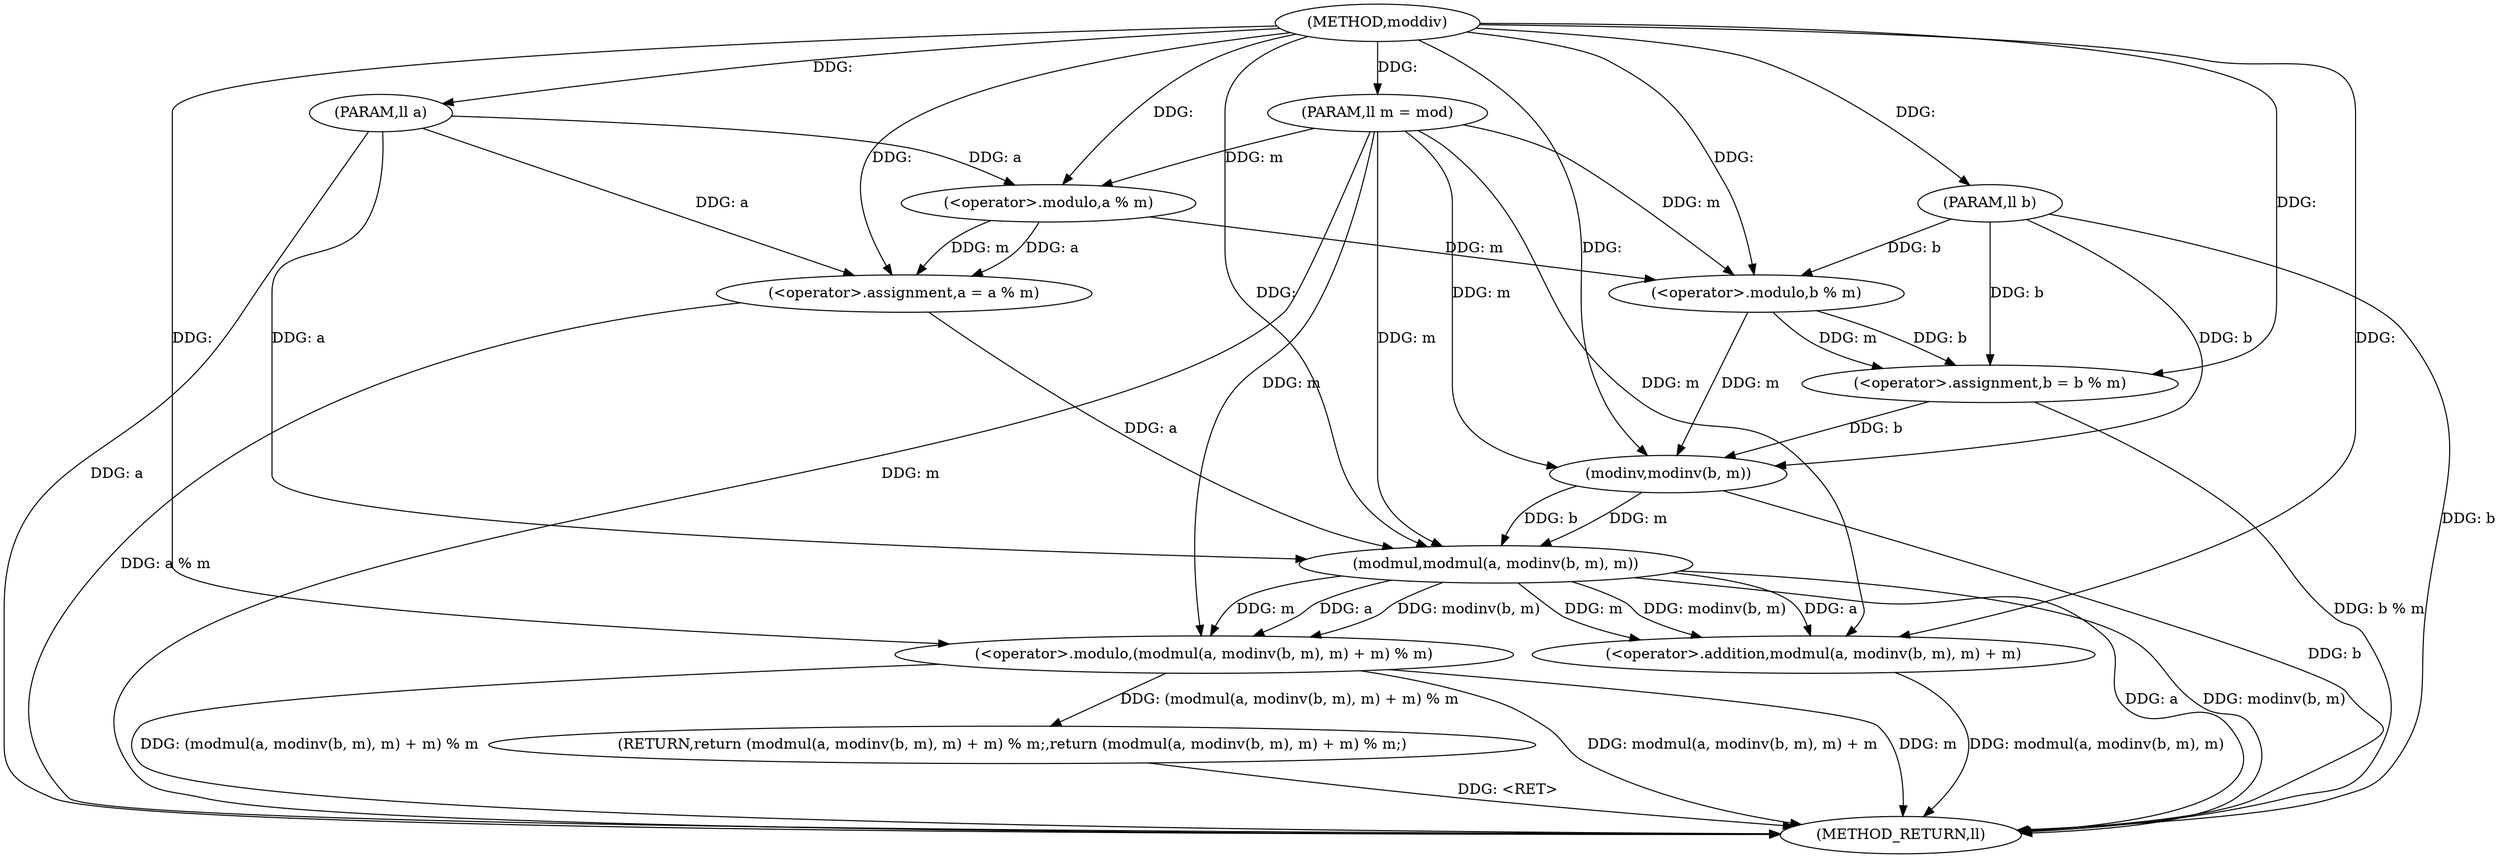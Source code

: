 digraph "moddiv" {  
"1000281" [label = "(METHOD,moddiv)" ]
"1000307" [label = "(METHOD_RETURN,ll)" ]
"1000282" [label = "(PARAM,ll a)" ]
"1000283" [label = "(PARAM,ll b)" ]
"1000284" [label = "(PARAM,ll m = mod)" ]
"1000286" [label = "(<operator>.assignment,a = a % m)" ]
"1000291" [label = "(<operator>.assignment,b = b % m)" ]
"1000296" [label = "(RETURN,return (modmul(a, modinv(b, m), m) + m) % m;,return (modmul(a, modinv(b, m), m) + m) % m;)" ]
"1000297" [label = "(<operator>.modulo,(modmul(a, modinv(b, m), m) + m) % m)" ]
"1000288" [label = "(<operator>.modulo,a % m)" ]
"1000293" [label = "(<operator>.modulo,b % m)" ]
"1000298" [label = "(<operator>.addition,modmul(a, modinv(b, m), m) + m)" ]
"1000299" [label = "(modmul,modmul(a, modinv(b, m), m))" ]
"1000301" [label = "(modinv,modinv(b, m))" ]
  "1000296" -> "1000307"  [ label = "DDG: <RET>"] 
  "1000282" -> "1000307"  [ label = "DDG: a"] 
  "1000283" -> "1000307"  [ label = "DDG: b"] 
  "1000284" -> "1000307"  [ label = "DDG: m"] 
  "1000286" -> "1000307"  [ label = "DDG: a % m"] 
  "1000291" -> "1000307"  [ label = "DDG: b % m"] 
  "1000299" -> "1000307"  [ label = "DDG: a"] 
  "1000301" -> "1000307"  [ label = "DDG: b"] 
  "1000299" -> "1000307"  [ label = "DDG: modinv(b, m)"] 
  "1000298" -> "1000307"  [ label = "DDG: modmul(a, modinv(b, m), m)"] 
  "1000297" -> "1000307"  [ label = "DDG: modmul(a, modinv(b, m), m) + m"] 
  "1000297" -> "1000307"  [ label = "DDG: m"] 
  "1000297" -> "1000307"  [ label = "DDG: (modmul(a, modinv(b, m), m) + m) % m"] 
  "1000281" -> "1000282"  [ label = "DDG: "] 
  "1000281" -> "1000283"  [ label = "DDG: "] 
  "1000281" -> "1000284"  [ label = "DDG: "] 
  "1000288" -> "1000286"  [ label = "DDG: m"] 
  "1000288" -> "1000286"  [ label = "DDG: a"] 
  "1000293" -> "1000291"  [ label = "DDG: m"] 
  "1000293" -> "1000291"  [ label = "DDG: b"] 
  "1000297" -> "1000296"  [ label = "DDG: (modmul(a, modinv(b, m), m) + m) % m"] 
  "1000282" -> "1000286"  [ label = "DDG: a"] 
  "1000281" -> "1000286"  [ label = "DDG: "] 
  "1000283" -> "1000291"  [ label = "DDG: b"] 
  "1000281" -> "1000291"  [ label = "DDG: "] 
  "1000282" -> "1000288"  [ label = "DDG: a"] 
  "1000281" -> "1000288"  [ label = "DDG: "] 
  "1000284" -> "1000288"  [ label = "DDG: m"] 
  "1000283" -> "1000293"  [ label = "DDG: b"] 
  "1000281" -> "1000293"  [ label = "DDG: "] 
  "1000288" -> "1000293"  [ label = "DDG: m"] 
  "1000284" -> "1000293"  [ label = "DDG: m"] 
  "1000299" -> "1000297"  [ label = "DDG: m"] 
  "1000284" -> "1000297"  [ label = "DDG: m"] 
  "1000281" -> "1000297"  [ label = "DDG: "] 
  "1000299" -> "1000297"  [ label = "DDG: a"] 
  "1000299" -> "1000297"  [ label = "DDG: modinv(b, m)"] 
  "1000299" -> "1000298"  [ label = "DDG: a"] 
  "1000299" -> "1000298"  [ label = "DDG: m"] 
  "1000299" -> "1000298"  [ label = "DDG: modinv(b, m)"] 
  "1000284" -> "1000298"  [ label = "DDG: m"] 
  "1000281" -> "1000298"  [ label = "DDG: "] 
  "1000286" -> "1000299"  [ label = "DDG: a"] 
  "1000282" -> "1000299"  [ label = "DDG: a"] 
  "1000281" -> "1000299"  [ label = "DDG: "] 
  "1000301" -> "1000299"  [ label = "DDG: m"] 
  "1000284" -> "1000299"  [ label = "DDG: m"] 
  "1000301" -> "1000299"  [ label = "DDG: b"] 
  "1000291" -> "1000301"  [ label = "DDG: b"] 
  "1000283" -> "1000301"  [ label = "DDG: b"] 
  "1000281" -> "1000301"  [ label = "DDG: "] 
  "1000293" -> "1000301"  [ label = "DDG: m"] 
  "1000284" -> "1000301"  [ label = "DDG: m"] 
}
